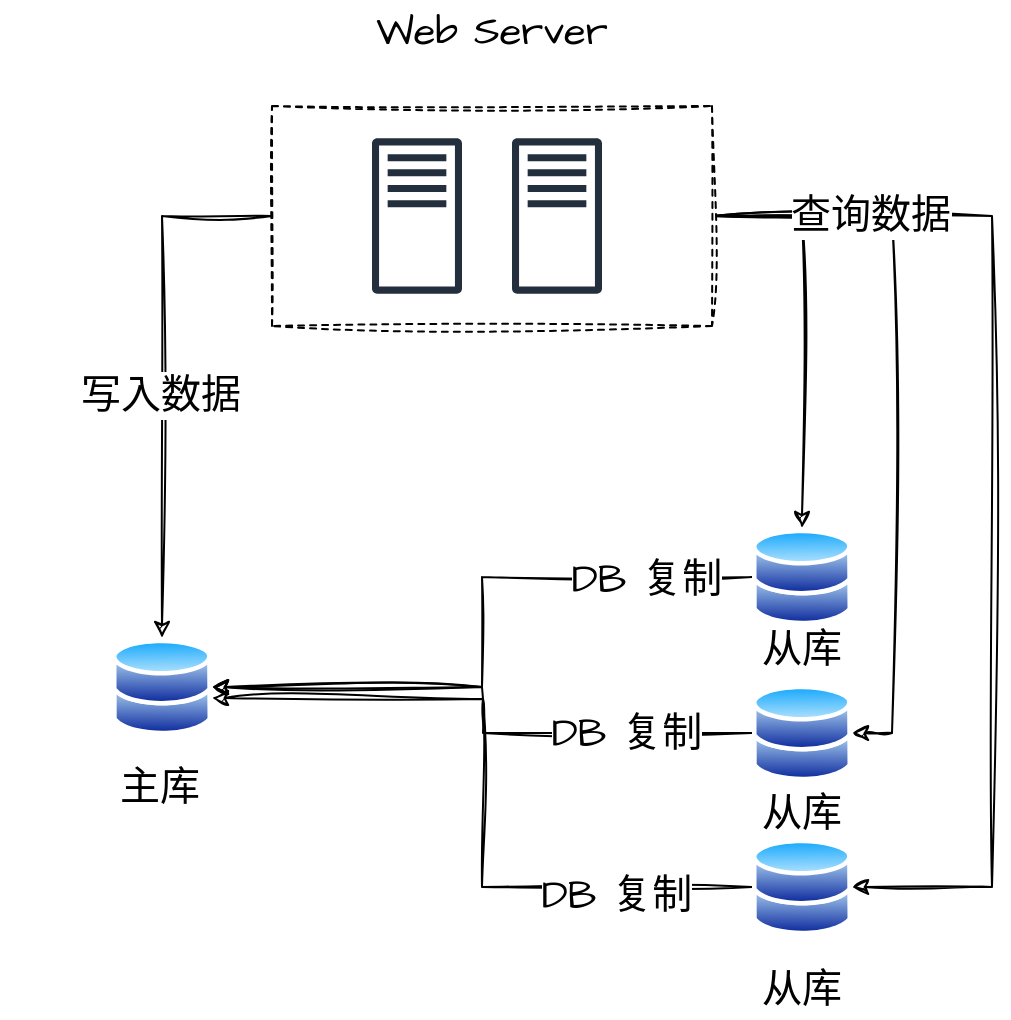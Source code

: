 <mxfile version="21.3.7" type="device" pages="2">
  <diagram name="第 1 页" id="ZzjnUPGKGO_t142nM1iD">
    <mxGraphModel dx="2074" dy="1214" grid="1" gridSize="10" guides="1" tooltips="1" connect="1" arrows="1" fold="1" page="1" pageScale="1" pageWidth="827" pageHeight="1169" math="0" shadow="0">
      <root>
        <mxCell id="0" />
        <mxCell id="1" parent="0" />
        <mxCell id="LdR6KkOOkv0JIpYGeGJk-9" style="edgeStyle=orthogonalEdgeStyle;rounded=0;sketch=1;hachureGap=4;jiggle=2;curveFitting=1;orthogonalLoop=1;jettySize=auto;html=1;exitX=0;exitY=0.5;exitDx=0;exitDy=0;entryX=0.5;entryY=0;entryDx=0;entryDy=0;fontFamily=Architects Daughter;fontSource=https%3A%2F%2Ffonts.googleapis.com%2Fcss%3Ffamily%3DArchitects%2BDaughter;fontSize=16;" edge="1" parent="1" source="LdR6KkOOkv0JIpYGeGJk-3" target="LdR6KkOOkv0JIpYGeGJk-5">
          <mxGeometry relative="1" as="geometry" />
        </mxCell>
        <mxCell id="LdR6KkOOkv0JIpYGeGJk-20" value="写入数据" style="edgeLabel;html=1;align=center;verticalAlign=middle;resizable=0;points=[];fontSize=20;fontFamily=Architects Daughter;" vertex="1" connectable="0" parent="LdR6KkOOkv0JIpYGeGJk-9">
          <mxGeometry x="0.083" y="-1" relative="1" as="geometry">
            <mxPoint as="offset" />
          </mxGeometry>
        </mxCell>
        <mxCell id="LdR6KkOOkv0JIpYGeGJk-10" style="edgeStyle=orthogonalEdgeStyle;rounded=0;sketch=1;hachureGap=4;jiggle=2;curveFitting=1;orthogonalLoop=1;jettySize=auto;html=1;exitX=1;exitY=0.5;exitDx=0;exitDy=0;entryX=0.5;entryY=0;entryDx=0;entryDy=0;fontFamily=Architects Daughter;fontSource=https%3A%2F%2Ffonts.googleapis.com%2Fcss%3Ffamily%3DArchitects%2BDaughter;fontSize=16;" edge="1" parent="1" source="LdR6KkOOkv0JIpYGeGJk-3" target="LdR6KkOOkv0JIpYGeGJk-6">
          <mxGeometry relative="1" as="geometry" />
        </mxCell>
        <mxCell id="LdR6KkOOkv0JIpYGeGJk-11" style="edgeStyle=orthogonalEdgeStyle;rounded=0;sketch=1;hachureGap=4;jiggle=2;curveFitting=1;orthogonalLoop=1;jettySize=auto;html=1;exitX=1;exitY=0.5;exitDx=0;exitDy=0;entryX=1;entryY=0.5;entryDx=0;entryDy=0;fontFamily=Architects Daughter;fontSource=https%3A%2F%2Ffonts.googleapis.com%2Fcss%3Ffamily%3DArchitects%2BDaughter;fontSize=16;" edge="1" parent="1" source="LdR6KkOOkv0JIpYGeGJk-3" target="LdR6KkOOkv0JIpYGeGJk-7">
          <mxGeometry relative="1" as="geometry" />
        </mxCell>
        <mxCell id="LdR6KkOOkv0JIpYGeGJk-12" style="edgeStyle=orthogonalEdgeStyle;rounded=0;sketch=1;hachureGap=4;jiggle=2;curveFitting=1;orthogonalLoop=1;jettySize=auto;html=1;exitX=1;exitY=0.5;exitDx=0;exitDy=0;entryX=1;entryY=0.5;entryDx=0;entryDy=0;fontFamily=Architects Daughter;fontSource=https%3A%2F%2Ffonts.googleapis.com%2Fcss%3Ffamily%3DArchitects%2BDaughter;fontSize=16;" edge="1" parent="1" source="LdR6KkOOkv0JIpYGeGJk-3" target="LdR6KkOOkv0JIpYGeGJk-8">
          <mxGeometry relative="1" as="geometry">
            <Array as="points">
              <mxPoint x="590" y="429" />
              <mxPoint x="590" y="765" />
            </Array>
          </mxGeometry>
        </mxCell>
        <mxCell id="LdR6KkOOkv0JIpYGeGJk-3" value="" style="rounded=0;whiteSpace=wrap;html=1;sketch=1;hachureGap=4;jiggle=2;curveFitting=1;fontFamily=Architects Daughter;fontSource=https%3A%2F%2Ffonts.googleapis.com%2Fcss%3Ffamily%3DArchitects%2BDaughter;fontSize=20;dashed=1;" vertex="1" parent="1">
          <mxGeometry x="230" y="374" width="220" height="110" as="geometry" />
        </mxCell>
        <mxCell id="LdR6KkOOkv0JIpYGeGJk-1" value="" style="sketch=0;outlineConnect=0;fontColor=#232F3E;gradientColor=none;fillColor=#232F3D;strokeColor=none;dashed=0;verticalLabelPosition=bottom;verticalAlign=top;align=center;html=1;fontSize=12;fontStyle=0;aspect=fixed;pointerEvents=1;shape=mxgraph.aws4.traditional_server;hachureGap=4;jiggle=2;curveFitting=1;fontFamily=Architects Daughter;fontSource=https%3A%2F%2Ffonts.googleapis.com%2Fcss%3Ffamily%3DArchitects%2BDaughter;" vertex="1" parent="1">
          <mxGeometry x="280" y="390" width="45" height="78" as="geometry" />
        </mxCell>
        <mxCell id="LdR6KkOOkv0JIpYGeGJk-2" value="" style="sketch=0;outlineConnect=0;fontColor=#232F3E;gradientColor=none;fillColor=#232F3D;strokeColor=none;dashed=0;verticalLabelPosition=bottom;verticalAlign=top;align=center;html=1;fontSize=12;fontStyle=0;aspect=fixed;pointerEvents=1;shape=mxgraph.aws4.traditional_server;hachureGap=4;jiggle=2;curveFitting=1;fontFamily=Architects Daughter;fontSource=https%3A%2F%2Ffonts.googleapis.com%2Fcss%3Ffamily%3DArchitects%2BDaughter;" vertex="1" parent="1">
          <mxGeometry x="350" y="390" width="45" height="78" as="geometry" />
        </mxCell>
        <mxCell id="LdR6KkOOkv0JIpYGeGJk-5" value="" style="image;aspect=fixed;perimeter=ellipsePerimeter;html=1;align=center;shadow=0;dashed=0;spacingTop=3;image=img/lib/active_directory/databases.svg;sketch=1;hachureGap=4;jiggle=2;curveFitting=1;fontFamily=Architects Daughter;fontSource=https%3A%2F%2Ffonts.googleapis.com%2Fcss%3Ffamily%3DArchitects%2BDaughter;fontSize=20;" vertex="1" parent="1">
          <mxGeometry x="150" y="640" width="50" height="49" as="geometry" />
        </mxCell>
        <mxCell id="LdR6KkOOkv0JIpYGeGJk-13" style="edgeStyle=orthogonalEdgeStyle;rounded=0;sketch=1;hachureGap=4;jiggle=2;curveFitting=1;orthogonalLoop=1;jettySize=auto;html=1;exitX=0;exitY=0.5;exitDx=0;exitDy=0;entryX=1;entryY=0.5;entryDx=0;entryDy=0;fontFamily=Architects Daughter;fontSource=https%3A%2F%2Ffonts.googleapis.com%2Fcss%3Ffamily%3DArchitects%2BDaughter;fontSize=16;" edge="1" parent="1" source="LdR6KkOOkv0JIpYGeGJk-6" target="LdR6KkOOkv0JIpYGeGJk-5">
          <mxGeometry relative="1" as="geometry" />
        </mxCell>
        <mxCell id="LdR6KkOOkv0JIpYGeGJk-16" value="DB 复制" style="edgeLabel;html=1;align=center;verticalAlign=middle;resizable=0;points=[];fontSize=20;fontFamily=Architects Daughter;" vertex="1" connectable="0" parent="LdR6KkOOkv0JIpYGeGJk-13">
          <mxGeometry x="-0.674" relative="1" as="geometry">
            <mxPoint as="offset" />
          </mxGeometry>
        </mxCell>
        <mxCell id="LdR6KkOOkv0JIpYGeGJk-6" value="" style="image;aspect=fixed;perimeter=ellipsePerimeter;html=1;align=center;shadow=0;dashed=0;spacingTop=3;image=img/lib/active_directory/databases.svg;sketch=1;hachureGap=4;jiggle=2;curveFitting=1;fontFamily=Architects Daughter;fontSource=https%3A%2F%2Ffonts.googleapis.com%2Fcss%3Ffamily%3DArchitects%2BDaughter;fontSize=20;" vertex="1" parent="1">
          <mxGeometry x="470" y="585" width="50" height="49" as="geometry" />
        </mxCell>
        <mxCell id="LdR6KkOOkv0JIpYGeGJk-14" style="edgeStyle=orthogonalEdgeStyle;rounded=0;sketch=1;hachureGap=4;jiggle=2;curveFitting=1;orthogonalLoop=1;jettySize=auto;html=1;exitX=0;exitY=0.5;exitDx=0;exitDy=0;fontFamily=Architects Daughter;fontSource=https%3A%2F%2Ffonts.googleapis.com%2Fcss%3Ffamily%3DArchitects%2BDaughter;fontSize=16;" edge="1" parent="1" source="LdR6KkOOkv0JIpYGeGJk-7">
          <mxGeometry relative="1" as="geometry">
            <mxPoint x="200" y="670" as="targetPoint" />
          </mxGeometry>
        </mxCell>
        <mxCell id="LdR6KkOOkv0JIpYGeGJk-17" value="DB 复制" style="edgeLabel;html=1;align=center;verticalAlign=middle;resizable=0;points=[];fontSize=20;fontFamily=Architects Daughter;" vertex="1" connectable="0" parent="LdR6KkOOkv0JIpYGeGJk-14">
          <mxGeometry x="-0.561" y="-1" relative="1" as="geometry">
            <mxPoint as="offset" />
          </mxGeometry>
        </mxCell>
        <mxCell id="LdR6KkOOkv0JIpYGeGJk-7" value="" style="image;aspect=fixed;perimeter=ellipsePerimeter;html=1;align=center;shadow=0;dashed=0;spacingTop=3;image=img/lib/active_directory/databases.svg;sketch=1;hachureGap=4;jiggle=2;curveFitting=1;fontFamily=Architects Daughter;fontSource=https%3A%2F%2Ffonts.googleapis.com%2Fcss%3Ffamily%3DArchitects%2BDaughter;fontSize=20;" vertex="1" parent="1">
          <mxGeometry x="470" y="663" width="50" height="49" as="geometry" />
        </mxCell>
        <mxCell id="LdR6KkOOkv0JIpYGeGJk-15" style="edgeStyle=orthogonalEdgeStyle;rounded=0;sketch=1;hachureGap=4;jiggle=2;curveFitting=1;orthogonalLoop=1;jettySize=auto;html=1;exitX=0;exitY=0.5;exitDx=0;exitDy=0;entryX=1;entryY=0.5;entryDx=0;entryDy=0;fontFamily=Architects Daughter;fontSource=https%3A%2F%2Ffonts.googleapis.com%2Fcss%3Ffamily%3DArchitects%2BDaughter;fontSize=16;" edge="1" parent="1" source="LdR6KkOOkv0JIpYGeGJk-8" target="LdR6KkOOkv0JIpYGeGJk-5">
          <mxGeometry relative="1" as="geometry" />
        </mxCell>
        <mxCell id="LdR6KkOOkv0JIpYGeGJk-8" value="" style="image;aspect=fixed;perimeter=ellipsePerimeter;html=1;align=center;shadow=0;dashed=0;spacingTop=3;image=img/lib/active_directory/databases.svg;sketch=1;hachureGap=4;jiggle=2;curveFitting=1;fontFamily=Architects Daughter;fontSource=https%3A%2F%2Ffonts.googleapis.com%2Fcss%3Ffamily%3DArchitects%2BDaughter;fontSize=20;" vertex="1" parent="1">
          <mxGeometry x="470" y="740" width="50" height="49" as="geometry" />
        </mxCell>
        <mxCell id="LdR6KkOOkv0JIpYGeGJk-19" value="DB 复制" style="edgeLabel;html=1;align=center;verticalAlign=middle;resizable=0;points=[];fontSize=20;fontFamily=Architects Daughter;" vertex="1" connectable="0" parent="1">
          <mxGeometry x="420" y="730" as="geometry">
            <mxPoint x="-18" y="38" as="offset" />
          </mxGeometry>
        </mxCell>
        <mxCell id="LdR6KkOOkv0JIpYGeGJk-21" value="查询数据" style="edgeLabel;html=1;align=center;verticalAlign=middle;resizable=0;points=[];fontSize=20;fontFamily=Architects Daughter;" vertex="1" connectable="0" parent="1">
          <mxGeometry x="530" y="420" as="geometry">
            <mxPoint x="-1" y="8" as="offset" />
          </mxGeometry>
        </mxCell>
        <mxCell id="LdR6KkOOkv0JIpYGeGJk-23" value="Web Server" style="text;html=1;strokeColor=none;fillColor=none;align=center;verticalAlign=middle;whiteSpace=wrap;rounded=0;fontSize=20;fontFamily=Architects Daughter;" vertex="1" parent="1">
          <mxGeometry x="260" y="321" width="160" height="30" as="geometry" />
        </mxCell>
        <mxCell id="LdR6KkOOkv0JIpYGeGJk-24" value="主库" style="text;html=1;strokeColor=none;fillColor=none;align=center;verticalAlign=middle;whiteSpace=wrap;rounded=0;fontSize=20;fontFamily=Architects Daughter;" vertex="1" parent="1">
          <mxGeometry x="94" y="699" width="160" height="30" as="geometry" />
        </mxCell>
        <mxCell id="LdR6KkOOkv0JIpYGeGJk-25" value="从库" style="text;html=1;strokeColor=none;fillColor=none;align=center;verticalAlign=middle;whiteSpace=wrap;rounded=0;fontSize=20;fontFamily=Architects Daughter;" vertex="1" parent="1">
          <mxGeometry x="415" y="800" width="160" height="30" as="geometry" />
        </mxCell>
        <mxCell id="LdR6KkOOkv0JIpYGeGJk-26" value="从库" style="text;html=1;strokeColor=none;fillColor=none;align=center;verticalAlign=middle;whiteSpace=wrap;rounded=0;fontSize=20;fontFamily=Architects Daughter;" vertex="1" parent="1">
          <mxGeometry x="415" y="712" width="160" height="30" as="geometry" />
        </mxCell>
        <mxCell id="LdR6KkOOkv0JIpYGeGJk-27" value="从库" style="text;html=1;strokeColor=none;fillColor=none;align=center;verticalAlign=middle;whiteSpace=wrap;rounded=0;fontSize=20;fontFamily=Architects Daughter;" vertex="1" parent="1">
          <mxGeometry x="415" y="630" width="160" height="30" as="geometry" />
        </mxCell>
      </root>
    </mxGraphModel>
  </diagram>
  <diagram id="UbfwAiaY_f9dgE_N_XNn" name="第 2 页">
    <mxGraphModel dx="2074" dy="1214" grid="1" gridSize="10" guides="1" tooltips="1" connect="1" arrows="1" fold="1" page="1" pageScale="1" pageWidth="827" pageHeight="1169" math="0" shadow="0">
      <root>
        <mxCell id="0" />
        <mxCell id="1" parent="0" />
      </root>
    </mxGraphModel>
  </diagram>
</mxfile>
